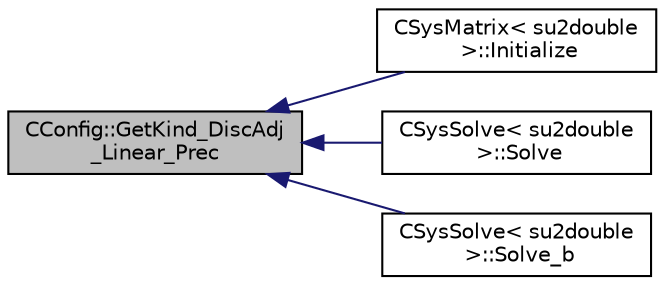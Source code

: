 digraph "CConfig::GetKind_DiscAdj_Linear_Prec"
{
  edge [fontname="Helvetica",fontsize="10",labelfontname="Helvetica",labelfontsize="10"];
  node [fontname="Helvetica",fontsize="10",shape=record];
  rankdir="LR";
  Node4892 [label="CConfig::GetKind_DiscAdj\l_Linear_Prec",height=0.2,width=0.4,color="black", fillcolor="grey75", style="filled", fontcolor="black"];
  Node4892 -> Node4893 [dir="back",color="midnightblue",fontsize="10",style="solid",fontname="Helvetica"];
  Node4893 [label="CSysMatrix\< su2double\l \>::Initialize",height=0.2,width=0.4,color="black", fillcolor="white", style="filled",URL="$class_c_sys_matrix.html#a26223555fd7147cfd6309a8030d40209",tooltip="Initializes sparse matrix system. "];
  Node4892 -> Node4894 [dir="back",color="midnightblue",fontsize="10",style="solid",fontname="Helvetica"];
  Node4894 [label="CSysSolve\< su2double\l \>::Solve",height=0.2,width=0.4,color="black", fillcolor="white", style="filled",URL="$class_c_sys_solve.html#a47c0bf85c252de49cdb04f254c6b2d2f",tooltip="Solve the linear system using a Krylov subspace method. "];
  Node4892 -> Node4895 [dir="back",color="midnightblue",fontsize="10",style="solid",fontname="Helvetica"];
  Node4895 [label="CSysSolve\< su2double\l \>::Solve_b",height=0.2,width=0.4,color="black", fillcolor="white", style="filled",URL="$class_c_sys_solve.html#a5c501b77244d683ef143ee3146fe0a84",tooltip="Solve the adjoint linear system using a Krylov subspace method. "];
}
